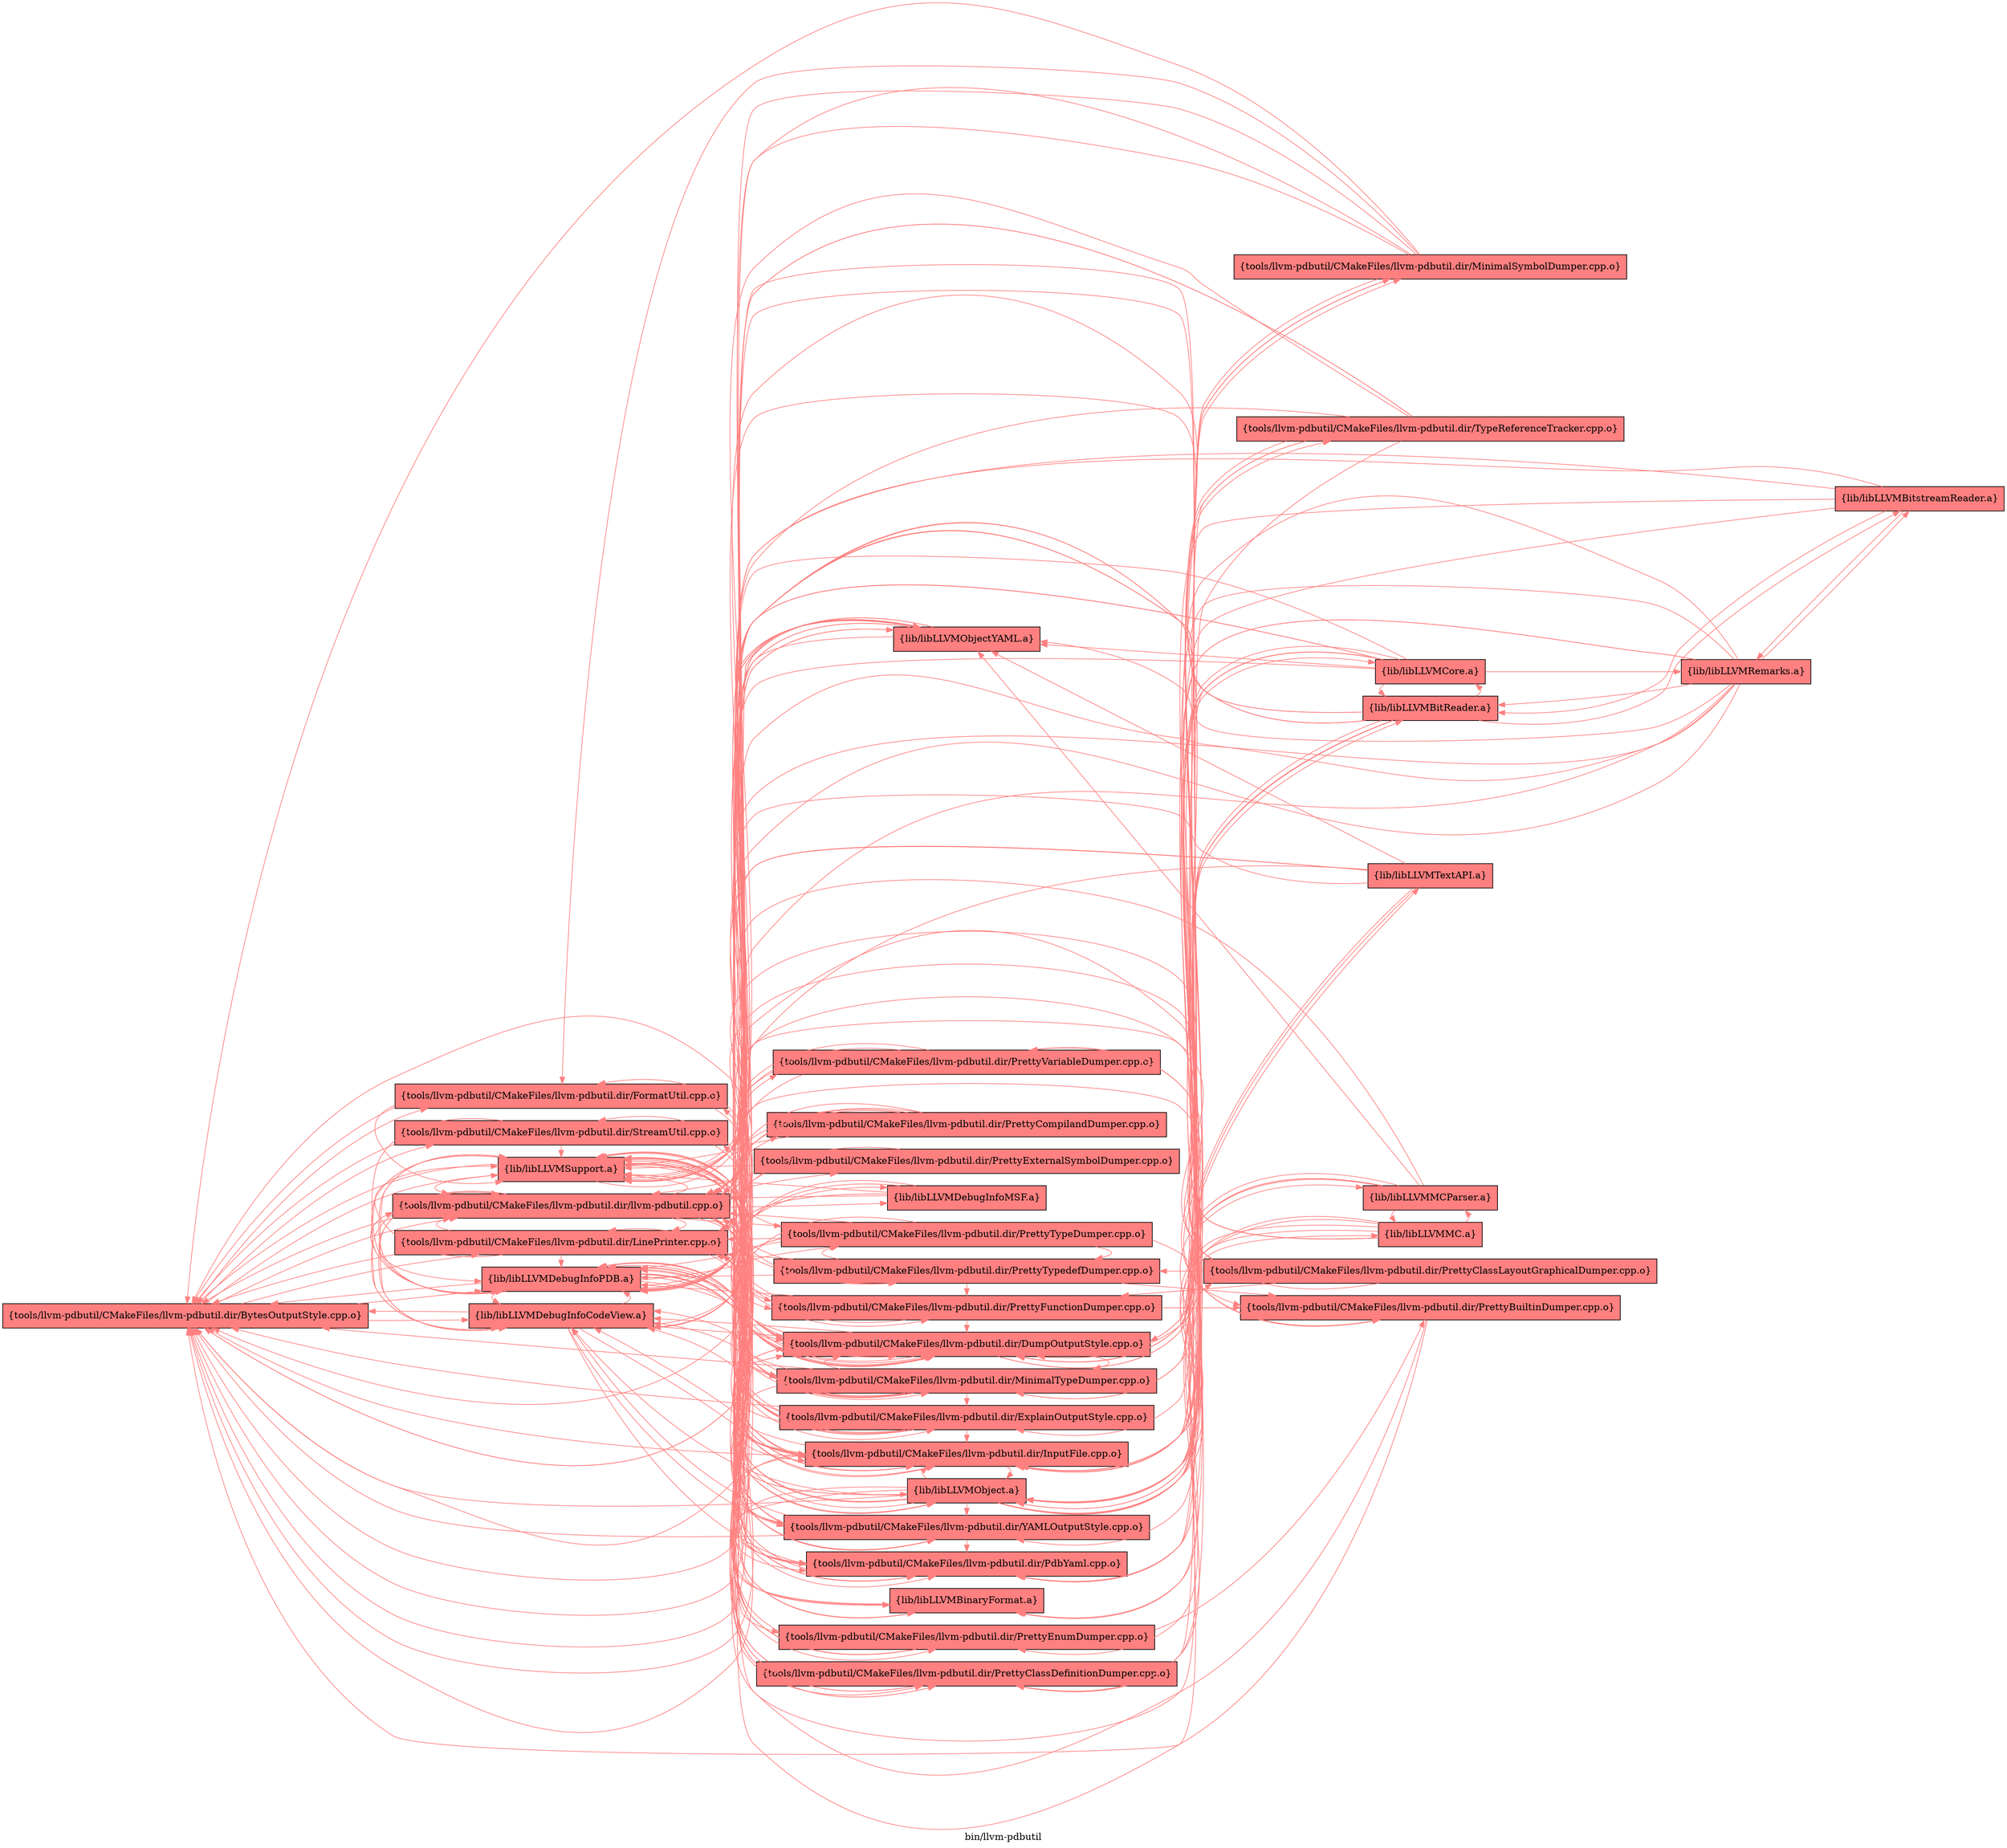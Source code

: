 digraph "bin/llvm-pdbutil" {
	label="bin/llvm-pdbutil";
	rankdir="LR"
	{ rank=same; Node0x5597ad99cc78;  }
	{ rank=same; Node0x5597ad99ea28; Node0x5597ad99f108; Node0x5597ad99db28; Node0x5597ad99ab58; Node0x5597ad9a3a78; Node0x5597ad9a2fd8; Node0x5597ad9a7358;  }
	{ rank=same; Node0x5597ad99abf8; Node0x5597ad99bd78; Node0x5597ad99ecf8; Node0x5597ad9a8618; Node0x5597ad9a8208; Node0x5597ad9aba48; Node0x5597ad9ac178; Node0x5597ad9aaff8; Node0x5597ad9aa878; Node0x5597ad9aaaa8; Node0x5597ad9aa148; Node0x5597ad99b7d8; Node0x5597ad99eb18; Node0x5597ad9a34d8; Node0x5597ad9a2538; Node0x5597ad9a9298; Node0x5597ad9a3f78; Node0x5597ad9a2a38;  }
	{ rank=same; Node0x5597ad99d498; Node0x5597ad99f798; Node0x5597ad9a7628; Node0x5597ad9a8f28; Node0x5597ad99c8b8; Node0x5597ad9a82f8; Node0x5597ad9a8758; Node0x5597ad9a9838; Node0x5597ad9a4dd8;  }

	Node0x5597ad99cc78 [shape=record,shape=box,style=filled,fillcolor="1.000000 0.5 1",group=1,label="{tools/llvm-pdbutil/CMakeFiles/llvm-pdbutil.dir/BytesOutputStyle.cpp.o}"];
	Node0x5597ad99cc78 -> Node0x5597ad99ea28[color="1.000000 0.5 1"];
	Node0x5597ad99cc78 -> Node0x5597ad99f108[color="1.000000 0.5 1"];
	Node0x5597ad99cc78 -> Node0x5597ad99db28[color="1.000000 0.5 1"];
	Node0x5597ad99cc78 -> Node0x5597ad99ab58[color="1.000000 0.5 1"];
	Node0x5597ad99cc78 -> Node0x5597ad9a3a78[color="1.000000 0.5 1"];
	Node0x5597ad99cc78 -> Node0x5597ad9a2fd8[color="1.000000 0.5 1"];
	Node0x5597ad99cc78 -> Node0x5597ad9a7358[color="1.000000 0.5 1"];
	Node0x5597ad99ea28 [shape=record,shape=box,style=filled,fillcolor="1.000000 0.5 1",group=1,label="{tools/llvm-pdbutil/CMakeFiles/llvm-pdbutil.dir/llvm-pdbutil.cpp.o}"];
	Node0x5597ad99ea28 -> Node0x5597ad99cc78[color="1.000000 0.5 1"];
	Node0x5597ad99ea28 -> Node0x5597ad99abf8[color="1.000000 0.5 1"];
	Node0x5597ad99ea28 -> Node0x5597ad99bd78[color="1.000000 0.5 1"];
	Node0x5597ad99ea28 -> Node0x5597ad99ecf8[color="1.000000 0.5 1"];
	Node0x5597ad99ea28 -> Node0x5597ad99db28[color="1.000000 0.5 1"];
	Node0x5597ad99ea28 -> Node0x5597ad9a8618[color="1.000000 0.5 1"];
	Node0x5597ad99ea28 -> Node0x5597ad9a8208[color="1.000000 0.5 1"];
	Node0x5597ad99ea28 -> Node0x5597ad9aba48[color="1.000000 0.5 1"];
	Node0x5597ad99ea28 -> Node0x5597ad9ac178[color="1.000000 0.5 1"];
	Node0x5597ad99ea28 -> Node0x5597ad9aaff8[color="1.000000 0.5 1"];
	Node0x5597ad99ea28 -> Node0x5597ad9aa878[color="1.000000 0.5 1"];
	Node0x5597ad99ea28 -> Node0x5597ad9aaaa8[color="1.000000 0.5 1"];
	Node0x5597ad99ea28 -> Node0x5597ad9aa148[color="1.000000 0.5 1"];
	Node0x5597ad99ea28 -> Node0x5597ad99b7d8[color="1.000000 0.5 1"];
	Node0x5597ad99ea28 -> Node0x5597ad99eb18[color="1.000000 0.5 1"];
	Node0x5597ad99ea28 -> Node0x5597ad9a3a78[color="1.000000 0.5 1"];
	Node0x5597ad99ea28 -> Node0x5597ad9a34d8[color="1.000000 0.5 1"];
	Node0x5597ad99ea28 -> Node0x5597ad9a2fd8[color="1.000000 0.5 1"];
	Node0x5597ad99ea28 -> Node0x5597ad9a2538[color="1.000000 0.5 1"];
	Node0x5597ad99ea28 -> Node0x5597ad9a7358[color="1.000000 0.5 1"];
	Node0x5597ad99f108 [shape=record,shape=box,style=filled,fillcolor="1.000000 0.5 1",group=1,label="{tools/llvm-pdbutil/CMakeFiles/llvm-pdbutil.dir/FormatUtil.cpp.o}"];
	Node0x5597ad99f108 -> Node0x5597ad99cc78[color="1.000000 0.5 1"];
	Node0x5597ad99f108 -> Node0x5597ad99abf8[color="1.000000 0.5 1"];
	Node0x5597ad99f108 -> Node0x5597ad9a7358[color="1.000000 0.5 1"];
	Node0x5597ad99db28 [shape=record,shape=box,style=filled,fillcolor="1.000000 0.5 1",group=1,label="{tools/llvm-pdbutil/CMakeFiles/llvm-pdbutil.dir/LinePrinter.cpp.o}"];
	Node0x5597ad99db28 -> Node0x5597ad99cc78[color="1.000000 0.5 1"];
	Node0x5597ad99db28 -> Node0x5597ad99abf8[color="1.000000 0.5 1"];
	Node0x5597ad99db28 -> Node0x5597ad99ea28[color="1.000000 0.5 1"];
	Node0x5597ad99db28 -> Node0x5597ad9a2fd8[color="1.000000 0.5 1"];
	Node0x5597ad99db28 -> Node0x5597ad9a7358[color="1.000000 0.5 1"];
	Node0x5597ad99ab58 [shape=record,shape=box,style=filled,fillcolor="1.000000 0.5 1",group=1,label="{tools/llvm-pdbutil/CMakeFiles/llvm-pdbutil.dir/StreamUtil.cpp.o}"];
	Node0x5597ad99ab58 -> Node0x5597ad99cc78[color="1.000000 0.5 1"];
	Node0x5597ad99ab58 -> Node0x5597ad99abf8[color="1.000000 0.5 1"];
	Node0x5597ad99ab58 -> Node0x5597ad9a2fd8[color="1.000000 0.5 1"];
	Node0x5597ad99ab58 -> Node0x5597ad9a7358[color="1.000000 0.5 1"];
	Node0x5597ad9a3a78 [shape=record,shape=box,style=filled,fillcolor="1.000000 0.5 1",group=1,label="{lib/libLLVMDebugInfoCodeView.a}"];
	Node0x5597ad9a3a78 -> Node0x5597ad9a7358[color="1.000000 0.5 1"];
	Node0x5597ad9a3a78 -> Node0x5597ad99ea28[color="1.000000 0.5 1"];
	Node0x5597ad9a3a78 -> Node0x5597ad9a8618[color="1.000000 0.5 1"];
	Node0x5597ad9a3a78 -> Node0x5597ad99cc78[color="1.000000 0.5 1"];
	Node0x5597ad9a3a78 -> Node0x5597ad99abf8[color="1.000000 0.5 1"];
	Node0x5597ad9a3a78 -> Node0x5597ad9a9298[color="1.000000 0.5 1"];
	Node0x5597ad9a3a78 -> Node0x5597ad99eb18[color="1.000000 0.5 1"];
	Node0x5597ad9a3a78 -> Node0x5597ad99ecf8[color="1.000000 0.5 1"];
	Node0x5597ad9a3a78 -> Node0x5597ad9a2fd8[color="1.000000 0.5 1"];
	Node0x5597ad9a2fd8 [shape=record,shape=box,style=filled,fillcolor="1.000000 0.5 1",group=1,label="{lib/libLLVMDebugInfoPDB.a}"];
	Node0x5597ad9a2fd8 -> Node0x5597ad99cc78[color="1.000000 0.5 1"];
	Node0x5597ad9a2fd8 -> Node0x5597ad9a7358[color="1.000000 0.5 1"];
	Node0x5597ad9a2fd8 -> Node0x5597ad99ea28[color="1.000000 0.5 1"];
	Node0x5597ad9a2fd8 -> Node0x5597ad9aaaa8[color="1.000000 0.5 1"];
	Node0x5597ad9a2fd8 -> Node0x5597ad9a8618[color="1.000000 0.5 1"];
	Node0x5597ad9a2fd8 -> Node0x5597ad99abf8[color="1.000000 0.5 1"];
	Node0x5597ad9a2fd8 -> Node0x5597ad9a34d8[color="1.000000 0.5 1"];
	Node0x5597ad9a2fd8 -> Node0x5597ad9a3a78[color="1.000000 0.5 1"];
	Node0x5597ad9a2fd8 -> Node0x5597ad99eb18[color="1.000000 0.5 1"];
	Node0x5597ad9a2fd8 -> Node0x5597ad99ecf8[color="1.000000 0.5 1"];
	Node0x5597ad9a2fd8 -> Node0x5597ad9a3f78[color="1.000000 0.5 1"];
	Node0x5597ad9a2fd8 -> Node0x5597ad9a2a38[color="1.000000 0.5 1"];
	Node0x5597ad9a2fd8 -> Node0x5597ad9a9298[color="1.000000 0.5 1"];
	Node0x5597ad9a7358 [shape=record,shape=box,style=filled,fillcolor="1.000000 0.5 1",group=1,label="{lib/libLLVMSupport.a}"];
	Node0x5597ad9a7358 -> Node0x5597ad99cc78[color="1.000000 0.5 1"];
	Node0x5597ad9a7358 -> Node0x5597ad9a8208[color="1.000000 0.5 1"];
	Node0x5597ad9a7358 -> Node0x5597ad9a3a78[color="1.000000 0.5 1"];
	Node0x5597ad9a7358 -> Node0x5597ad9a2a38[color="1.000000 0.5 1"];
	Node0x5597ad9a7358 -> Node0x5597ad9a2538[color="1.000000 0.5 1"];
	Node0x5597ad9a7358 -> Node0x5597ad9a8618[color="1.000000 0.5 1"];
	Node0x5597ad9a7358 -> Node0x5597ad99abf8[color="1.000000 0.5 1"];
	Node0x5597ad9a7358 -> Node0x5597ad99ecf8[color="1.000000 0.5 1"];
	Node0x5597ad9a7358 -> Node0x5597ad99ea28[color="1.000000 0.5 1"];
	Node0x5597ad9a7358 -> Node0x5597ad9a2fd8[color="1.000000 0.5 1"];
	Node0x5597ad9a7358 -> Node0x5597ad99eb18[color="1.000000 0.5 1"];
	Node0x5597ad99abf8 [shape=record,shape=box,style=filled,fillcolor="1.000000 0.5 1",group=1,label="{tools/llvm-pdbutil/CMakeFiles/llvm-pdbutil.dir/DumpOutputStyle.cpp.o}"];
	Node0x5597ad99abf8 -> Node0x5597ad99cc78[color="1.000000 0.5 1"];
	Node0x5597ad99abf8 -> Node0x5597ad99ecf8[color="1.000000 0.5 1"];
	Node0x5597ad99abf8 -> Node0x5597ad99ea28[color="1.000000 0.5 1"];
	Node0x5597ad99abf8 -> Node0x5597ad99f108[color="1.000000 0.5 1"];
	Node0x5597ad99abf8 -> Node0x5597ad99db28[color="1.000000 0.5 1"];
	Node0x5597ad99abf8 -> Node0x5597ad99d498[color="1.000000 0.5 1"];
	Node0x5597ad99abf8 -> Node0x5597ad9a9298[color="1.000000 0.5 1"];
	Node0x5597ad99abf8 -> Node0x5597ad99ab58[color="1.000000 0.5 1"];
	Node0x5597ad99abf8 -> Node0x5597ad99f798[color="1.000000 0.5 1"];
	Node0x5597ad99abf8 -> Node0x5597ad9a3a78[color="1.000000 0.5 1"];
	Node0x5597ad99abf8 -> Node0x5597ad9a2fd8[color="1.000000 0.5 1"];
	Node0x5597ad99abf8 -> Node0x5597ad9a7358[color="1.000000 0.5 1"];
	Node0x5597ad99ecf8 [shape=record,shape=box,style=filled,fillcolor="1.000000 0.5 1",group=1,label="{tools/llvm-pdbutil/CMakeFiles/llvm-pdbutil.dir/InputFile.cpp.o}"];
	Node0x5597ad99ecf8 -> Node0x5597ad99cc78[color="1.000000 0.5 1"];
	Node0x5597ad99ecf8 -> Node0x5597ad99abf8[color="1.000000 0.5 1"];
	Node0x5597ad99ecf8 -> Node0x5597ad99db28[color="1.000000 0.5 1"];
	Node0x5597ad99ecf8 -> Node0x5597ad9a3f78[color="1.000000 0.5 1"];
	Node0x5597ad99ecf8 -> Node0x5597ad9a2fd8[color="1.000000 0.5 1"];
	Node0x5597ad99ecf8 -> Node0x5597ad9a3a78[color="1.000000 0.5 1"];
	Node0x5597ad99ecf8 -> Node0x5597ad9a2a38[color="1.000000 0.5 1"];
	Node0x5597ad99ecf8 -> Node0x5597ad9a7358[color="1.000000 0.5 1"];
	Node0x5597ad99d498 [shape=record,shape=box,style=filled,fillcolor="1.000000 0.5 1",group=1,label="{tools/llvm-pdbutil/CMakeFiles/llvm-pdbutil.dir/MinimalSymbolDumper.cpp.o}"];
	Node0x5597ad99d498 -> Node0x5597ad99cc78[color="1.000000 0.5 1"];
	Node0x5597ad99d498 -> Node0x5597ad99abf8[color="1.000000 0.5 1"];
	Node0x5597ad99d498 -> Node0x5597ad99bd78[color="1.000000 0.5 1"];
	Node0x5597ad99d498 -> Node0x5597ad99ecf8[color="1.000000 0.5 1"];
	Node0x5597ad99d498 -> Node0x5597ad99f108[color="1.000000 0.5 1"];
	Node0x5597ad99d498 -> Node0x5597ad99db28[color="1.000000 0.5 1"];
	Node0x5597ad99d498 -> Node0x5597ad9a3a78[color="1.000000 0.5 1"];
	Node0x5597ad99d498 -> Node0x5597ad9a7358[color="1.000000 0.5 1"];
	Node0x5597ad9a9298 [shape=record,shape=box,style=filled,fillcolor="1.000000 0.5 1",group=1,label="{tools/llvm-pdbutil/CMakeFiles/llvm-pdbutil.dir/MinimalTypeDumper.cpp.o}"];
	Node0x5597ad9a9298 -> Node0x5597ad99cc78[color="1.000000 0.5 1"];
	Node0x5597ad9a9298 -> Node0x5597ad99abf8[color="1.000000 0.5 1"];
	Node0x5597ad9a9298 -> Node0x5597ad99bd78[color="1.000000 0.5 1"];
	Node0x5597ad9a9298 -> Node0x5597ad99ecf8[color="1.000000 0.5 1"];
	Node0x5597ad9a9298 -> Node0x5597ad99ea28[color="1.000000 0.5 1"];
	Node0x5597ad9a9298 -> Node0x5597ad99f108[color="1.000000 0.5 1"];
	Node0x5597ad9a9298 -> Node0x5597ad99db28[color="1.000000 0.5 1"];
	Node0x5597ad9a9298 -> Node0x5597ad99d498[color="1.000000 0.5 1"];
	Node0x5597ad9a9298 -> Node0x5597ad9a3a78[color="1.000000 0.5 1"];
	Node0x5597ad9a9298 -> Node0x5597ad9a2fd8[color="1.000000 0.5 1"];
	Node0x5597ad9a9298 -> Node0x5597ad9a7358[color="1.000000 0.5 1"];
	Node0x5597ad99f798 [shape=record,shape=box,style=filled,fillcolor="1.000000 0.5 1",group=1,label="{tools/llvm-pdbutil/CMakeFiles/llvm-pdbutil.dir/TypeReferenceTracker.cpp.o}"];
	Node0x5597ad99f798 -> Node0x5597ad99cc78[color="1.000000 0.5 1"];
	Node0x5597ad99f798 -> Node0x5597ad99abf8[color="1.000000 0.5 1"];
	Node0x5597ad99f798 -> Node0x5597ad99ecf8[color="1.000000 0.5 1"];
	Node0x5597ad99f798 -> Node0x5597ad9a9298[color="1.000000 0.5 1"];
	Node0x5597ad99f798 -> Node0x5597ad9a8618[color="1.000000 0.5 1"];
	Node0x5597ad99f798 -> Node0x5597ad9a3a78[color="1.000000 0.5 1"];
	Node0x5597ad99f798 -> Node0x5597ad9a2fd8[color="1.000000 0.5 1"];
	Node0x5597ad99f798 -> Node0x5597ad9a7358[color="1.000000 0.5 1"];
	Node0x5597ad99bd78 [shape=record,shape=box,style=filled,fillcolor="1.000000 0.5 1",group=1,label="{tools/llvm-pdbutil/CMakeFiles/llvm-pdbutil.dir/ExplainOutputStyle.cpp.o}"];
	Node0x5597ad99bd78 -> Node0x5597ad99cc78[color="1.000000 0.5 1"];
	Node0x5597ad99bd78 -> Node0x5597ad99abf8[color="1.000000 0.5 1"];
	Node0x5597ad99bd78 -> Node0x5597ad99ecf8[color="1.000000 0.5 1"];
	Node0x5597ad99bd78 -> Node0x5597ad99ea28[color="1.000000 0.5 1"];
	Node0x5597ad99bd78 -> Node0x5597ad99db28[color="1.000000 0.5 1"];
	Node0x5597ad99bd78 -> Node0x5597ad99ab58[color="1.000000 0.5 1"];
	Node0x5597ad99bd78 -> Node0x5597ad9a3a78[color="1.000000 0.5 1"];
	Node0x5597ad99bd78 -> Node0x5597ad9a2fd8[color="1.000000 0.5 1"];
	Node0x5597ad99bd78 -> Node0x5597ad9a7358[color="1.000000 0.5 1"];
	Node0x5597ad9a3f78 [shape=record,shape=box,style=filled,fillcolor="1.000000 0.5 1",group=1,label="{lib/libLLVMBinaryFormat.a}"];
	Node0x5597ad9a3f78 -> Node0x5597ad99ecf8[color="1.000000 0.5 1"];
	Node0x5597ad9a3f78 -> Node0x5597ad9a7358[color="1.000000 0.5 1"];
	Node0x5597ad9a2a38 [shape=record,shape=box,style=filled,fillcolor="1.000000 0.5 1",group=1,label="{lib/libLLVMObject.a}"];
	Node0x5597ad9a2a38 -> Node0x5597ad99ecf8[color="1.000000 0.5 1"];
	Node0x5597ad9a2a38 -> Node0x5597ad9a3f78[color="1.000000 0.5 1"];
	Node0x5597ad9a2a38 -> Node0x5597ad9a7358[color="1.000000 0.5 1"];
	Node0x5597ad9a2a38 -> Node0x5597ad99cc78[color="1.000000 0.5 1"];
	Node0x5597ad9a2a38 -> Node0x5597ad99abf8[color="1.000000 0.5 1"];
	Node0x5597ad9a2a38 -> Node0x5597ad99ea28[color="1.000000 0.5 1"];
	Node0x5597ad9a2a38 -> Node0x5597ad9a3a78[color="1.000000 0.5 1"];
	Node0x5597ad9a2a38 -> Node0x5597ad9a2fd8[color="1.000000 0.5 1"];
	Node0x5597ad9a2a38 -> Node0x5597ad9a8618[color="1.000000 0.5 1"];
	Node0x5597ad9a2a38 -> Node0x5597ad99c8b8[color="1.000000 0.5 1"];
	Node0x5597ad9a2a38 -> Node0x5597ad9a82f8[color="1.000000 0.5 1"];
	Node0x5597ad9a2a38 -> Node0x5597ad9a8758[color="1.000000 0.5 1"];
	Node0x5597ad9a2a38 -> Node0x5597ad9a9838[color="1.000000 0.5 1"];
	Node0x5597ad9a2a38 -> Node0x5597ad99eb18[color="1.000000 0.5 1"];
	Node0x5597ad9a2a38 -> Node0x5597ad9a4dd8[color="1.000000 0.5 1"];
	Node0x5597ad9a8618 [shape=record,shape=box,style=filled,fillcolor="1.000000 0.5 1",group=1,label="{tools/llvm-pdbutil/CMakeFiles/llvm-pdbutil.dir/PdbYaml.cpp.o}"];
	Node0x5597ad9a8618 -> Node0x5597ad9a2538[color="1.000000 0.5 1"];
	Node0x5597ad9a8618 -> Node0x5597ad9a7358[color="1.000000 0.5 1"];
	Node0x5597ad9a8208 [shape=record,shape=box,style=filled,fillcolor="1.000000 0.5 1",group=1,label="{tools/llvm-pdbutil/CMakeFiles/llvm-pdbutil.dir/PrettyClassDefinitionDumper.cpp.o}"];
	Node0x5597ad9a8208 -> Node0x5597ad99ea28[color="1.000000 0.5 1"];
	Node0x5597ad9a8208 -> Node0x5597ad99db28[color="1.000000 0.5 1"];
	Node0x5597ad9a8208 -> Node0x5597ad9a7628[color="1.000000 0.5 1"];
	Node0x5597ad9a8208 -> Node0x5597ad9a2fd8[color="1.000000 0.5 1"];
	Node0x5597ad9a8208 -> Node0x5597ad9a7358[color="1.000000 0.5 1"];
	Node0x5597ad9aba48 [shape=record,shape=box,style=filled,fillcolor="1.000000 0.5 1",group=1,label="{tools/llvm-pdbutil/CMakeFiles/llvm-pdbutil.dir/PrettyCompilandDumper.cpp.o}"];
	Node0x5597ad9aba48 -> Node0x5597ad99ea28[color="1.000000 0.5 1"];
	Node0x5597ad9aba48 -> Node0x5597ad99db28[color="1.000000 0.5 1"];
	Node0x5597ad9aba48 -> Node0x5597ad9aa878[color="1.000000 0.5 1"];
	Node0x5597ad9aba48 -> Node0x5597ad9a2fd8[color="1.000000 0.5 1"];
	Node0x5597ad9aba48 -> Node0x5597ad9a7358[color="1.000000 0.5 1"];
	Node0x5597ad9ac178 [shape=record,shape=box,style=filled,fillcolor="1.000000 0.5 1",group=1,label="{tools/llvm-pdbutil/CMakeFiles/llvm-pdbutil.dir/PrettyEnumDumper.cpp.o}"];
	Node0x5597ad9ac178 -> Node0x5597ad99ea28[color="1.000000 0.5 1"];
	Node0x5597ad9ac178 -> Node0x5597ad99db28[color="1.000000 0.5 1"];
	Node0x5597ad9ac178 -> Node0x5597ad9a8f28[color="1.000000 0.5 1"];
	Node0x5597ad9ac178 -> Node0x5597ad9a2fd8[color="1.000000 0.5 1"];
	Node0x5597ad9ac178 -> Node0x5597ad9a7358[color="1.000000 0.5 1"];
	Node0x5597ad9aaff8 [shape=record,shape=box,style=filled,fillcolor="1.000000 0.5 1",group=1,label="{tools/llvm-pdbutil/CMakeFiles/llvm-pdbutil.dir/PrettyExternalSymbolDumper.cpp.o}"];
	Node0x5597ad9aaff8 -> Node0x5597ad99ea28[color="1.000000 0.5 1"];
	Node0x5597ad9aaff8 -> Node0x5597ad99db28[color="1.000000 0.5 1"];
	Node0x5597ad9aaff8 -> Node0x5597ad9a2fd8[color="1.000000 0.5 1"];
	Node0x5597ad9aaff8 -> Node0x5597ad9a7358[color="1.000000 0.5 1"];
	Node0x5597ad9aa878 [shape=record,shape=box,style=filled,fillcolor="1.000000 0.5 1",group=1,label="{tools/llvm-pdbutil/CMakeFiles/llvm-pdbutil.dir/PrettyFunctionDumper.cpp.o}"];
	Node0x5597ad9aa878 -> Node0x5597ad99abf8[color="1.000000 0.5 1"];
	Node0x5597ad9aa878 -> Node0x5597ad99ea28[color="1.000000 0.5 1"];
	Node0x5597ad9aa878 -> Node0x5597ad99db28[color="1.000000 0.5 1"];
	Node0x5597ad9aa878 -> Node0x5597ad9a8f28[color="1.000000 0.5 1"];
	Node0x5597ad9aa878 -> Node0x5597ad9a2fd8[color="1.000000 0.5 1"];
	Node0x5597ad9aa878 -> Node0x5597ad9a7358[color="1.000000 0.5 1"];
	Node0x5597ad9aaaa8 [shape=record,shape=box,style=filled,fillcolor="1.000000 0.5 1",group=1,label="{tools/llvm-pdbutil/CMakeFiles/llvm-pdbutil.dir/PrettyTypeDumper.cpp.o}"];
	Node0x5597ad9aaaa8 -> Node0x5597ad99cc78[color="1.000000 0.5 1"];
	Node0x5597ad9aaaa8 -> Node0x5597ad99ea28[color="1.000000 0.5 1"];
	Node0x5597ad9aaaa8 -> Node0x5597ad99db28[color="1.000000 0.5 1"];
	Node0x5597ad9aaaa8 -> Node0x5597ad9a8f28[color="1.000000 0.5 1"];
	Node0x5597ad9aaaa8 -> Node0x5597ad9a8208[color="1.000000 0.5 1"];
	Node0x5597ad9aaaa8 -> Node0x5597ad9ac178[color="1.000000 0.5 1"];
	Node0x5597ad9aaaa8 -> Node0x5597ad9aa878[color="1.000000 0.5 1"];
	Node0x5597ad9aaaa8 -> Node0x5597ad9aa148[color="1.000000 0.5 1"];
	Node0x5597ad9aaaa8 -> Node0x5597ad9a2fd8[color="1.000000 0.5 1"];
	Node0x5597ad9aaaa8 -> Node0x5597ad9a7358[color="1.000000 0.5 1"];
	Node0x5597ad9aa148 [shape=record,shape=box,style=filled,fillcolor="1.000000 0.5 1",group=1,label="{tools/llvm-pdbutil/CMakeFiles/llvm-pdbutil.dir/PrettyTypedefDumper.cpp.o}"];
	Node0x5597ad9aa148 -> Node0x5597ad99ea28[color="1.000000 0.5 1"];
	Node0x5597ad9aa148 -> Node0x5597ad99db28[color="1.000000 0.5 1"];
	Node0x5597ad9aa148 -> Node0x5597ad9a8f28[color="1.000000 0.5 1"];
	Node0x5597ad9aa148 -> Node0x5597ad9aa878[color="1.000000 0.5 1"];
	Node0x5597ad9aa148 -> Node0x5597ad9aaaa8[color="1.000000 0.5 1"];
	Node0x5597ad9aa148 -> Node0x5597ad9a2fd8[color="1.000000 0.5 1"];
	Node0x5597ad9aa148 -> Node0x5597ad9a7358[color="1.000000 0.5 1"];
	Node0x5597ad99b7d8 [shape=record,shape=box,style=filled,fillcolor="1.000000 0.5 1",group=1,label="{tools/llvm-pdbutil/CMakeFiles/llvm-pdbutil.dir/PrettyVariableDumper.cpp.o}"];
	Node0x5597ad99b7d8 -> Node0x5597ad99ea28[color="1.000000 0.5 1"];
	Node0x5597ad99b7d8 -> Node0x5597ad99db28[color="1.000000 0.5 1"];
	Node0x5597ad99b7d8 -> Node0x5597ad9a8f28[color="1.000000 0.5 1"];
	Node0x5597ad99b7d8 -> Node0x5597ad9a2fd8[color="1.000000 0.5 1"];
	Node0x5597ad99b7d8 -> Node0x5597ad9a7358[color="1.000000 0.5 1"];
	Node0x5597ad99eb18 [shape=record,shape=box,style=filled,fillcolor="1.000000 0.5 1",group=1,label="{tools/llvm-pdbutil/CMakeFiles/llvm-pdbutil.dir/YAMLOutputStyle.cpp.o}"];
	Node0x5597ad99eb18 -> Node0x5597ad99cc78[color="1.000000 0.5 1"];
	Node0x5597ad99eb18 -> Node0x5597ad99abf8[color="1.000000 0.5 1"];
	Node0x5597ad99eb18 -> Node0x5597ad99ea28[color="1.000000 0.5 1"];
	Node0x5597ad99eb18 -> Node0x5597ad9a8618[color="1.000000 0.5 1"];
	Node0x5597ad99eb18 -> Node0x5597ad9a3a78[color="1.000000 0.5 1"];
	Node0x5597ad99eb18 -> Node0x5597ad9a2fd8[color="1.000000 0.5 1"];
	Node0x5597ad99eb18 -> Node0x5597ad9a2538[color="1.000000 0.5 1"];
	Node0x5597ad99eb18 -> Node0x5597ad9a7358[color="1.000000 0.5 1"];
	Node0x5597ad9a34d8 [shape=record,shape=box,style=filled,fillcolor="1.000000 0.5 1",group=1,label="{lib/libLLVMDebugInfoMSF.a}"];
	Node0x5597ad9a34d8 -> Node0x5597ad99cc78[color="1.000000 0.5 1"];
	Node0x5597ad9a34d8 -> Node0x5597ad99abf8[color="1.000000 0.5 1"];
	Node0x5597ad9a34d8 -> Node0x5597ad99ea28[color="1.000000 0.5 1"];
	Node0x5597ad9a34d8 -> Node0x5597ad9a8618[color="1.000000 0.5 1"];
	Node0x5597ad9a34d8 -> Node0x5597ad9a7358[color="1.000000 0.5 1"];
	Node0x5597ad9a34d8 -> Node0x5597ad9a3a78[color="1.000000 0.5 1"];
	Node0x5597ad9a2538 [shape=record,shape=box,style=filled,fillcolor="1.000000 0.5 1",group=1,label="{lib/libLLVMObjectYAML.a}"];
	Node0x5597ad9a2538 -> Node0x5597ad99cc78[color="1.000000 0.5 1"];
	Node0x5597ad9a2538 -> Node0x5597ad99abf8[color="1.000000 0.5 1"];
	Node0x5597ad9a2538 -> Node0x5597ad99ecf8[color="1.000000 0.5 1"];
	Node0x5597ad9a2538 -> Node0x5597ad99ea28[color="1.000000 0.5 1"];
	Node0x5597ad9a2538 -> Node0x5597ad9a8618[color="1.000000 0.5 1"];
	Node0x5597ad9a2538 -> Node0x5597ad99eb18[color="1.000000 0.5 1"];
	Node0x5597ad9a2538 -> Node0x5597ad9a3a78[color="1.000000 0.5 1"];
	Node0x5597ad9a2538 -> Node0x5597ad9a2a38[color="1.000000 0.5 1"];
	Node0x5597ad9a2538 -> Node0x5597ad9a7358[color="1.000000 0.5 1"];
	Node0x5597ad9a2538 -> Node0x5597ad9a2fd8[color="1.000000 0.5 1"];
	Node0x5597ad9a2538 -> Node0x5597ad9a9298[color="1.000000 0.5 1"];
	Node0x5597ad9a8f28 [shape=record,shape=box,style=filled,fillcolor="1.000000 0.5 1",group=1,label="{tools/llvm-pdbutil/CMakeFiles/llvm-pdbutil.dir/PrettyBuiltinDumper.cpp.o}"];
	Node0x5597ad9a8f28 -> Node0x5597ad99ea28[color="1.000000 0.5 1"];
	Node0x5597ad9a8f28 -> Node0x5597ad99db28[color="1.000000 0.5 1"];
	Node0x5597ad9a8f28 -> Node0x5597ad9a2fd8[color="1.000000 0.5 1"];
	Node0x5597ad9a8f28 -> Node0x5597ad9a7358[color="1.000000 0.5 1"];
	Node0x5597ad9a7628 [shape=record,shape=box,style=filled,fillcolor="1.000000 0.5 1",group=1,label="{tools/llvm-pdbutil/CMakeFiles/llvm-pdbutil.dir/PrettyClassLayoutGraphicalDumper.cpp.o}"];
	Node0x5597ad9a7628 -> Node0x5597ad99ea28[color="1.000000 0.5 1"];
	Node0x5597ad9a7628 -> Node0x5597ad99db28[color="1.000000 0.5 1"];
	Node0x5597ad9a7628 -> Node0x5597ad9ac178[color="1.000000 0.5 1"];
	Node0x5597ad9a7628 -> Node0x5597ad9aa878[color="1.000000 0.5 1"];
	Node0x5597ad9a7628 -> Node0x5597ad9aa148[color="1.000000 0.5 1"];
	Node0x5597ad9a7628 -> Node0x5597ad99b7d8[color="1.000000 0.5 1"];
	Node0x5597ad9a7628 -> Node0x5597ad9a2fd8[color="1.000000 0.5 1"];
	Node0x5597ad9a7628 -> Node0x5597ad9a7358[color="1.000000 0.5 1"];
	Node0x5597ad99c8b8 [shape=record,shape=box,style=filled,fillcolor="1.000000 0.5 1",group=1,label="{lib/libLLVMMC.a}"];
	Node0x5597ad99c8b8 -> Node0x5597ad99abf8[color="1.000000 0.5 1"];
	Node0x5597ad99c8b8 -> Node0x5597ad9a2a38[color="1.000000 0.5 1"];
	Node0x5597ad99c8b8 -> Node0x5597ad9a7358[color="1.000000 0.5 1"];
	Node0x5597ad99c8b8 -> Node0x5597ad99ecf8[color="1.000000 0.5 1"];
	Node0x5597ad99c8b8 -> Node0x5597ad99ea28[color="1.000000 0.5 1"];
	Node0x5597ad99c8b8 -> Node0x5597ad9a3f78[color="1.000000 0.5 1"];
	Node0x5597ad99c8b8 -> Node0x5597ad9a9838[color="1.000000 0.5 1"];
	Node0x5597ad99c8b8 -> Node0x5597ad99cc78[color="1.000000 0.5 1"];
	Node0x5597ad99c8b8 -> Node0x5597ad9a3a78[color="1.000000 0.5 1"];
	Node0x5597ad9a82f8 [shape=record,shape=box,style=filled,fillcolor="1.000000 0.5 1",group=1,label="{lib/libLLVMBitReader.a}"];
	Node0x5597ad9a82f8 -> Node0x5597ad99cc78[color="1.000000 0.5 1"];
	Node0x5597ad9a82f8 -> Node0x5597ad99abf8[color="1.000000 0.5 1"];
	Node0x5597ad9a82f8 -> Node0x5597ad99ecf8[color="1.000000 0.5 1"];
	Node0x5597ad9a82f8 -> Node0x5597ad99ea28[color="1.000000 0.5 1"];
	Node0x5597ad9a82f8 -> Node0x5597ad9a8208[color="1.000000 0.5 1"];
	Node0x5597ad9a82f8 -> Node0x5597ad9a3a78[color="1.000000 0.5 1"];
	Node0x5597ad9a82f8 -> Node0x5597ad9a2fd8[color="1.000000 0.5 1"];
	Node0x5597ad9a82f8 -> Node0x5597ad9a2a38[color="1.000000 0.5 1"];
	Node0x5597ad9a82f8 -> Node0x5597ad9a7358[color="1.000000 0.5 1"];
	Node0x5597ad9a82f8 -> Node0x5597ad9a8758[color="1.000000 0.5 1"];
	Node0x5597ad9a82f8 -> Node0x5597ad9a9338[color="1.000000 0.5 1"];
	Node0x5597ad9a82f8 -> Node0x5597ad99eb18[color="1.000000 0.5 1"];
	Node0x5597ad9a8758 [shape=record,shape=box,style=filled,fillcolor="1.000000 0.5 1",group=1,label="{lib/libLLVMCore.a}"];
	Node0x5597ad9a8758 -> Node0x5597ad99ea28[color="1.000000 0.5 1"];
	Node0x5597ad9a8758 -> Node0x5597ad9a2a38[color="1.000000 0.5 1"];
	Node0x5597ad9a8758 -> Node0x5597ad9a7358[color="1.000000 0.5 1"];
	Node0x5597ad9a8758 -> Node0x5597ad9a82f8[color="1.000000 0.5 1"];
	Node0x5597ad9a8758 -> Node0x5597ad99abf8[color="1.000000 0.5 1"];
	Node0x5597ad9a8758 -> Node0x5597ad9a8208[color="1.000000 0.5 1"];
	Node0x5597ad9a8758 -> Node0x5597ad9a3f78[color="1.000000 0.5 1"];
	Node0x5597ad9a8758 -> Node0x5597ad9a3a78[color="1.000000 0.5 1"];
	Node0x5597ad9a8758 -> Node0x5597ad99ecf8[color="1.000000 0.5 1"];
	Node0x5597ad9a8758 -> Node0x5597ad99cc78[color="1.000000 0.5 1"];
	Node0x5597ad9a8758 -> Node0x5597ad9a8c58[color="1.000000 0.5 1"];
	Node0x5597ad9a8758 -> Node0x5597ad9a2538[color="1.000000 0.5 1"];
	Node0x5597ad9a9838 [shape=record,shape=box,style=filled,fillcolor="1.000000 0.5 1",group=1,label="{lib/libLLVMMCParser.a}"];
	Node0x5597ad9a9838 -> Node0x5597ad99cc78[color="1.000000 0.5 1"];
	Node0x5597ad9a9838 -> Node0x5597ad99ea28[color="1.000000 0.5 1"];
	Node0x5597ad9a9838 -> Node0x5597ad9a2a38[color="1.000000 0.5 1"];
	Node0x5597ad9a9838 -> Node0x5597ad9a7358[color="1.000000 0.5 1"];
	Node0x5597ad9a9838 -> Node0x5597ad99c8b8[color="1.000000 0.5 1"];
	Node0x5597ad9a9838 -> Node0x5597ad9a2538[color="1.000000 0.5 1"];
	Node0x5597ad9a9838 -> Node0x5597ad99ecf8[color="1.000000 0.5 1"];
	Node0x5597ad9a4dd8 [shape=record,shape=box,style=filled,fillcolor="1.000000 0.5 1",group=1,label="{lib/libLLVMTextAPI.a}"];
	Node0x5597ad9a4dd8 -> Node0x5597ad9a7358[color="1.000000 0.5 1"];
	Node0x5597ad9a4dd8 -> Node0x5597ad99cc78[color="1.000000 0.5 1"];
	Node0x5597ad9a4dd8 -> Node0x5597ad99ea28[color="1.000000 0.5 1"];
	Node0x5597ad9a4dd8 -> Node0x5597ad9a8618[color="1.000000 0.5 1"];
	Node0x5597ad9a4dd8 -> Node0x5597ad9a2a38[color="1.000000 0.5 1"];
	Node0x5597ad9a4dd8 -> Node0x5597ad9a2538[color="1.000000 0.5 1"];
	Node0x5597ad9a4dd8 -> Node0x5597ad9a3a78[color="1.000000 0.5 1"];
	Node0x5597ad9a9338 [shape=record,shape=box,style=filled,fillcolor="1.000000 0.5 1",group=1,label="{lib/libLLVMBitstreamReader.a}"];
	Node0x5597ad9a9338 -> Node0x5597ad99ecf8[color="1.000000 0.5 1"];
	Node0x5597ad9a9338 -> Node0x5597ad99ea28[color="1.000000 0.5 1"];
	Node0x5597ad9a9338 -> Node0x5597ad9a2a38[color="1.000000 0.5 1"];
	Node0x5597ad9a9338 -> Node0x5597ad9a7358[color="1.000000 0.5 1"];
	Node0x5597ad9a9338 -> Node0x5597ad9a82f8[color="1.000000 0.5 1"];
	Node0x5597ad9a9338 -> Node0x5597ad9a8c58[color="1.000000 0.5 1"];
	Node0x5597ad9a8c58 [shape=record,shape=box,style=filled,fillcolor="1.000000 0.5 1",group=1,label="{lib/libLLVMRemarks.a}"];
	Node0x5597ad9a8c58 -> Node0x5597ad9a7358[color="1.000000 0.5 1"];
	Node0x5597ad9a8c58 -> Node0x5597ad99ecf8[color="1.000000 0.5 1"];
	Node0x5597ad9a8c58 -> Node0x5597ad9a82f8[color="1.000000 0.5 1"];
	Node0x5597ad9a8c58 -> Node0x5597ad99ea28[color="1.000000 0.5 1"];
	Node0x5597ad9a8c58 -> Node0x5597ad99abf8[color="1.000000 0.5 1"];
	Node0x5597ad9a8c58 -> Node0x5597ad9a3a78[color="1.000000 0.5 1"];
	Node0x5597ad9a8c58 -> Node0x5597ad99cc78[color="1.000000 0.5 1"];
	Node0x5597ad9a8c58 -> Node0x5597ad9a2a38[color="1.000000 0.5 1"];
	Node0x5597ad9a8c58 -> Node0x5597ad9a8618[color="1.000000 0.5 1"];
	Node0x5597ad9a8c58 -> Node0x5597ad9a9338[color="1.000000 0.5 1"];
	Node0x5597ad9a8c58 -> Node0x5597ad9a2538[color="1.000000 0.5 1"];
}
